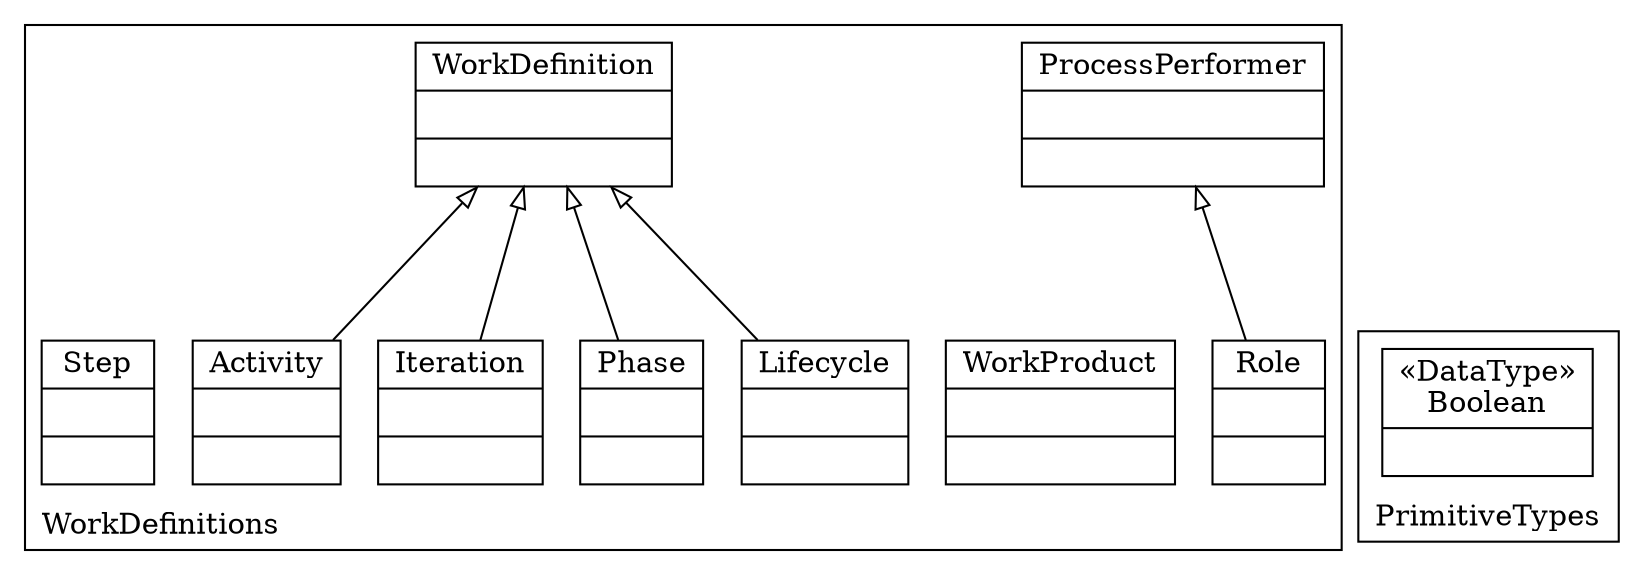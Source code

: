 digraph "KM3 Model in DOT" {
graph[rankdir=BT,labeljust=l,labelloc=t,nodeSep=0.75,compound=true];
 subgraph "cluster_WorkDefinitions"{
labelloc=t
color=black
label=WorkDefinitions
 node[shape=record];
WorkDefinition[label="{WorkDefinition| | }"]
;
 node[shape=record];
ProcessPerformer[label="{ProcessPerformer| | }"]
;
 node[shape=record];
Role[label="{Role| | }"]
 Role->ProcessPerformer[arrowhead=onormal,group=ProcessPerformer,minlen=2,constraint=true,]
;
 node[shape=record];
WorkProduct[label="{WorkProduct| | }"]
;
 node[shape=record];
Lifecycle[label="{Lifecycle| | }"]
 Lifecycle->WorkDefinition[arrowhead=onormal,group=WorkDefinition,minlen=2,constraint=true,]
;
 node[shape=record];
Phase[label="{Phase| | }"]
 Phase->WorkDefinition[arrowhead=onormal,group=WorkDefinition,minlen=2,constraint=true,]
;
 node[shape=record];
Iteration[label="{Iteration| | }"]
 Iteration->WorkDefinition[arrowhead=onormal,group=WorkDefinition,minlen=2,constraint=true,]
;
 node[shape=record];
Activity[label="{Activity| | }"]
 Activity->WorkDefinition[arrowhead=onormal,group=WorkDefinition,minlen=2,constraint=true,]
;
 node[shape=record];
Step[label="{Step| | }"]
;

} subgraph "cluster_PrimitiveTypes"{
labelloc=t
color=black
label=PrimitiveTypes
 node[shape=record];
Boolean[label="{&#171;DataType&#187;\nBoolean|}"]
;

}
}